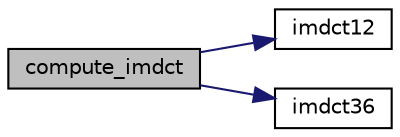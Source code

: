 digraph "compute_imdct"
{
  bgcolor="transparent";
  edge [fontname="Helvetica",fontsize="10",labelfontname="Helvetica",labelfontsize="10"];
  node [fontname="Helvetica",fontsize="10",shape=record];
  rankdir="LR";
  Node1 [label="compute_imdct",height=0.2,width=0.4,color="black", fillcolor="grey75", style="filled", fontcolor="black"];
  Node1 -> Node2 [color="midnightblue",fontsize="10",style="solid",fontname="Helvetica"];
  Node2 [label="imdct12",height=0.2,width=0.4,color="black",URL="$mpaudec_8c.html#a537c21d3e9b6a3435fd1dd884145b853"];
  Node1 -> Node3 [color="midnightblue",fontsize="10",style="solid",fontname="Helvetica"];
  Node3 [label="imdct36",height=0.2,width=0.4,color="black",URL="$mpaudec_8c.html#a8e0f45791456c07ffa41f0dacd94f152"];
}
